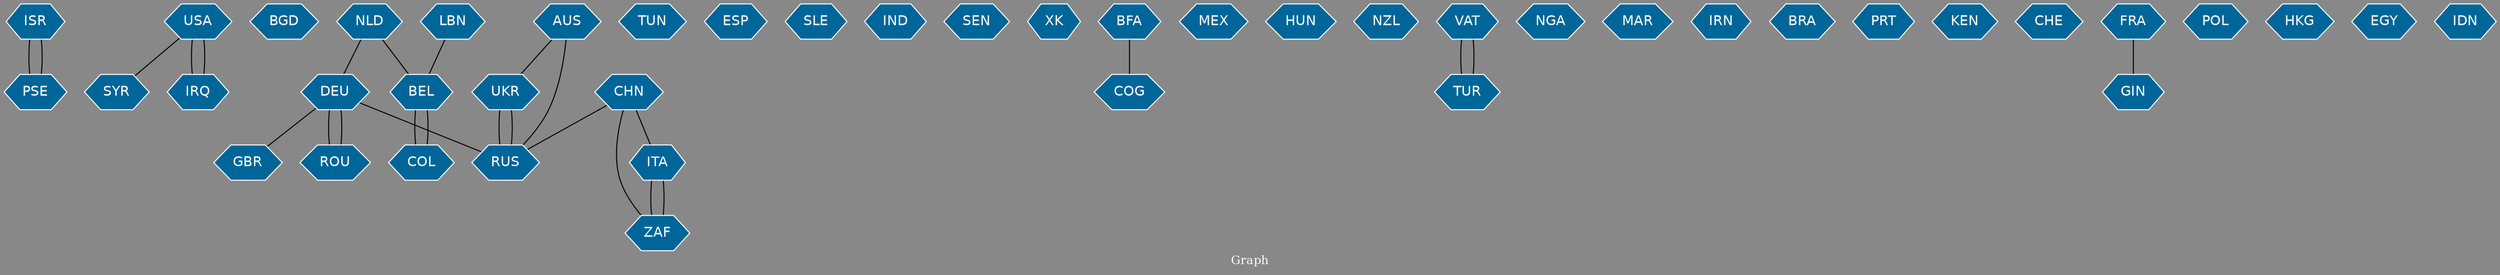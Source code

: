 // Countries together in item graph
graph {
	graph [bgcolor="#888888" fontcolor=white fontsize=12 label="Graph" outputorder=edgesfirst overlap=prism]
	node [color=white fillcolor="#006699" fontcolor=white fontname=Helvetica shape=hexagon style=filled]
	edge [arrowhead=open color=black fontcolor=white fontname=Courier fontsize=12]
		ISR [label=ISR]
		USA [label=USA]
		BGD [label=BGD]
		UKR [label=UKR]
		SYR [label=SYR]
		TUN [label=TUN]
		DEU [label=DEU]
		RUS [label=RUS]
		BEL [label=BEL]
		ESP [label=ESP]
		SLE [label=SLE]
		PSE [label=PSE]
		ZAF [label=ZAF]
		ITA [label=ITA]
		IND [label=IND]
		SEN [label=SEN]
		XK [label=XK]
		BFA [label=BFA]
		MEX [label=MEX]
		HUN [label=HUN]
		GBR [label=GBR]
		NZL [label=NZL]
		VAT [label=VAT]
		TUR [label=TUR]
		NLD [label=NLD]
		IRQ [label=IRQ]
		NGA [label=NGA]
		COL [label=COL]
		MAR [label=MAR]
		IRN [label=IRN]
		BRA [label=BRA]
		AUS [label=AUS]
		PRT [label=PRT]
		KEN [label=KEN]
		CHE [label=CHE]
		FRA [label=FRA]
		ROU [label=ROU]
		POL [label=POL]
		HKG [label=HKG]
		LBN [label=LBN]
		CHN [label=CHN]
		EGY [label=EGY]
		GIN [label=GIN]
		COG [label=COG]
		IDN [label=IDN]
			AUS -- UKR [weight=1]
			ISR -- PSE [weight=2]
			DEU -- RUS [weight=1]
			IRQ -- USA [weight=1]
			LBN -- BEL [weight=1]
			BEL -- COL [weight=1]
			VAT -- TUR [weight=3]
			CHN -- ITA [weight=1]
			ROU -- DEU [weight=1]
			UKR -- RUS [weight=3]
			NLD -- BEL [weight=2]
			USA -- SYR [weight=1]
			NLD -- DEU [weight=1]
			ZAF -- ITA [weight=2]
			ZAF -- CHN [weight=1]
			USA -- IRQ [weight=1]
			TUR -- VAT [weight=1]
			AUS -- RUS [weight=2]
			CHN -- RUS [weight=1]
			RUS -- UKR [weight=2]
			BFA -- COG [weight=1]
			ITA -- ZAF [weight=1]
			DEU -- ROU [weight=1]
			PSE -- ISR [weight=4]
			DEU -- GBR [weight=2]
			COL -- BEL [weight=1]
			FRA -- GIN [weight=1]
}